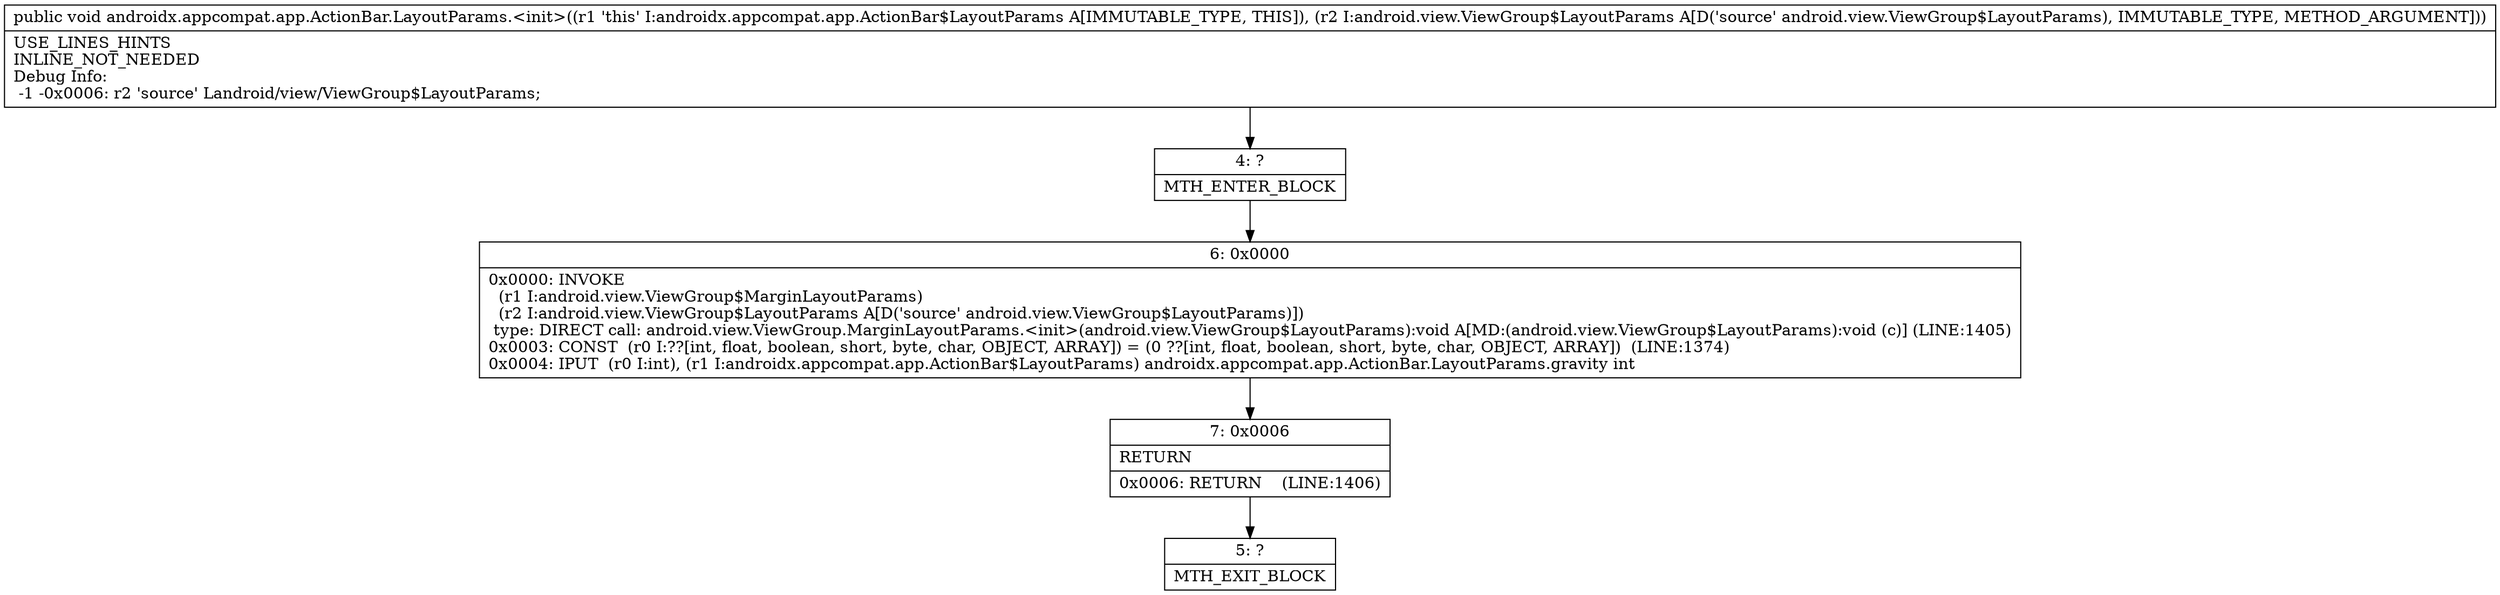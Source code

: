 digraph "CFG forandroidx.appcompat.app.ActionBar.LayoutParams.\<init\>(Landroid\/view\/ViewGroup$LayoutParams;)V" {
Node_4 [shape=record,label="{4\:\ ?|MTH_ENTER_BLOCK\l}"];
Node_6 [shape=record,label="{6\:\ 0x0000|0x0000: INVOKE  \l  (r1 I:android.view.ViewGroup$MarginLayoutParams)\l  (r2 I:android.view.ViewGroup$LayoutParams A[D('source' android.view.ViewGroup$LayoutParams)])\l type: DIRECT call: android.view.ViewGroup.MarginLayoutParams.\<init\>(android.view.ViewGroup$LayoutParams):void A[MD:(android.view.ViewGroup$LayoutParams):void (c)] (LINE:1405)\l0x0003: CONST  (r0 I:??[int, float, boolean, short, byte, char, OBJECT, ARRAY]) = (0 ??[int, float, boolean, short, byte, char, OBJECT, ARRAY])  (LINE:1374)\l0x0004: IPUT  (r0 I:int), (r1 I:androidx.appcompat.app.ActionBar$LayoutParams) androidx.appcompat.app.ActionBar.LayoutParams.gravity int \l}"];
Node_7 [shape=record,label="{7\:\ 0x0006|RETURN\l|0x0006: RETURN    (LINE:1406)\l}"];
Node_5 [shape=record,label="{5\:\ ?|MTH_EXIT_BLOCK\l}"];
MethodNode[shape=record,label="{public void androidx.appcompat.app.ActionBar.LayoutParams.\<init\>((r1 'this' I:androidx.appcompat.app.ActionBar$LayoutParams A[IMMUTABLE_TYPE, THIS]), (r2 I:android.view.ViewGroup$LayoutParams A[D('source' android.view.ViewGroup$LayoutParams), IMMUTABLE_TYPE, METHOD_ARGUMENT]))  | USE_LINES_HINTS\lINLINE_NOT_NEEDED\lDebug Info:\l  \-1 \-0x0006: r2 'source' Landroid\/view\/ViewGroup$LayoutParams;\l}"];
MethodNode -> Node_4;Node_4 -> Node_6;
Node_6 -> Node_7;
Node_7 -> Node_5;
}

